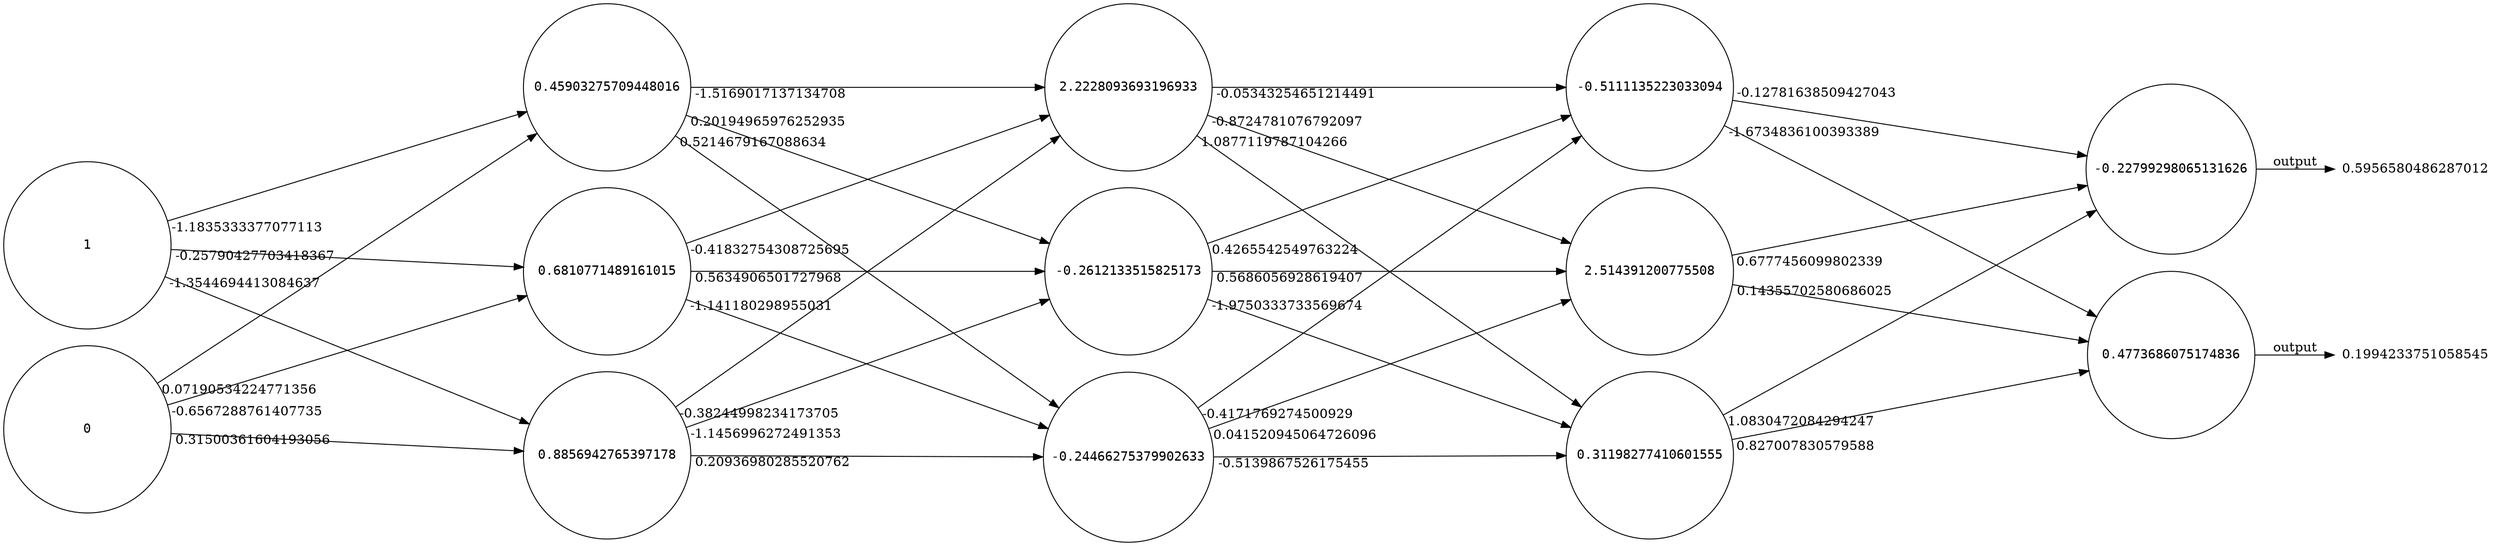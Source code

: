 digraph perceptron {
	graph [layout=dot rankdir=LR splines=line]
	0 [label=1 fontname=Consolas shape=circle width=2.5]
	0 -> 2 [minlen=10 taillabel=" -1.3544694413084637"]
	0 -> 3 [minlen=10 taillabel=" -1.1835333377077113"]
	0 -> 4 [minlen=10 taillabel=" -0.25790427703418367"]
	1 [label=0 fontname=Consolas shape=circle width=2.5]
	1 -> 2 [minlen=10 taillabel=" 0.31500361604193056"]
	1 -> 3 [minlen=10 taillabel=" 0.07190534224771356"]
	1 -> 4 [minlen=10 taillabel=" -0.6567288761407735"]
	2 [label=0.8856942765397178 fontname=Consolas shape=circle width=2.5]
	2 -> 5 [minlen=10 taillabel=" -0.38244998234173705"]
	2 -> 6 [minlen=10 taillabel=" 0.20936980285520762"]
	2 -> 7 [minlen=10 taillabel=" -1.1456996272491353"]
	3 [label=0.45903275709448016 fontname=Consolas shape=circle width=2.5]
	3 -> 5 [minlen=10 taillabel=" -1.5169017137134708"]
	3 -> 6 [minlen=10 taillabel=" 0.5214679167088634"]
	3 -> 7 [minlen=10 taillabel=" 0.20194965976252935"]
	4 [label=0.6810771489161015 fontname=Consolas shape=circle width=2.5]
	4 -> 5 [minlen=10 taillabel=" -0.41832754308725695"]
	4 -> 6 [minlen=10 taillabel=" -1.141180298955031"]
	4 -> 7 [minlen=10 taillabel=" 0.5634906501727968"]
	5 [label=2.2228093693196933 fontname=Consolas shape=circle width=2.5]
	5 -> 8 [minlen=10 taillabel=" 1.0877119787104266"]
	5 -> 9 [minlen=10 taillabel=" -0.05343254651214491"]
	5 -> 10 [minlen=10 taillabel=" -0.8724781076792097"]
	6 [label=-0.24466275379902633 fontname=Consolas shape=circle width=2.5]
	6 -> 8 [minlen=10 taillabel=" -0.5139867526175455"]
	6 -> 9 [minlen=10 taillabel=" -0.4171769274500929"]
	6 -> 10 [minlen=10 taillabel=" 0.041520945064726096"]
	7 [label=-0.2612133515825173 fontname=Consolas shape=circle width=2.5]
	7 -> 8 [minlen=10 taillabel=" -1.9750333733569674"]
	7 -> 9 [minlen=10 taillabel=" 0.4265542549763224"]
	7 -> 10 [minlen=10 taillabel=" 0.5686056928619407"]
	8 [label=0.31198277410601555 fontname=Consolas shape=circle width=2.5]
	8 -> 11 [minlen=10 taillabel=" 1.0830472084294247"]
	8 -> 12 [minlen=10 taillabel=" 0.827007830579588"]
	9 [label=-0.5111135223033094 fontname=Consolas shape=circle width=2.5]
	9 -> 11 [minlen=10 taillabel=" -0.12781638509427043"]
	9 -> 12 [minlen=10 taillabel=" -1.6734836100393389"]
	10 [label=2.514391200775508 fontname=Consolas shape=circle width=2.5]
	10 -> 11 [minlen=10 taillabel=" 0.6777456099802339"]
	10 -> 12 [minlen=10 taillabel=" 0.14355702580686025"]
	11 [label=-0.22799298065131626 fontname=Consolas shape=circle width=2.5]
	-1 [label=0.5956580486287012 shape=none]
	11 -> -1 [label=output]
	12 [label=0.4773686075174836 fontname=Consolas shape=circle width=2.5]
	-2 [label=0.1994233751058545 shape=none]
	12 -> -2 [label=output]
}

